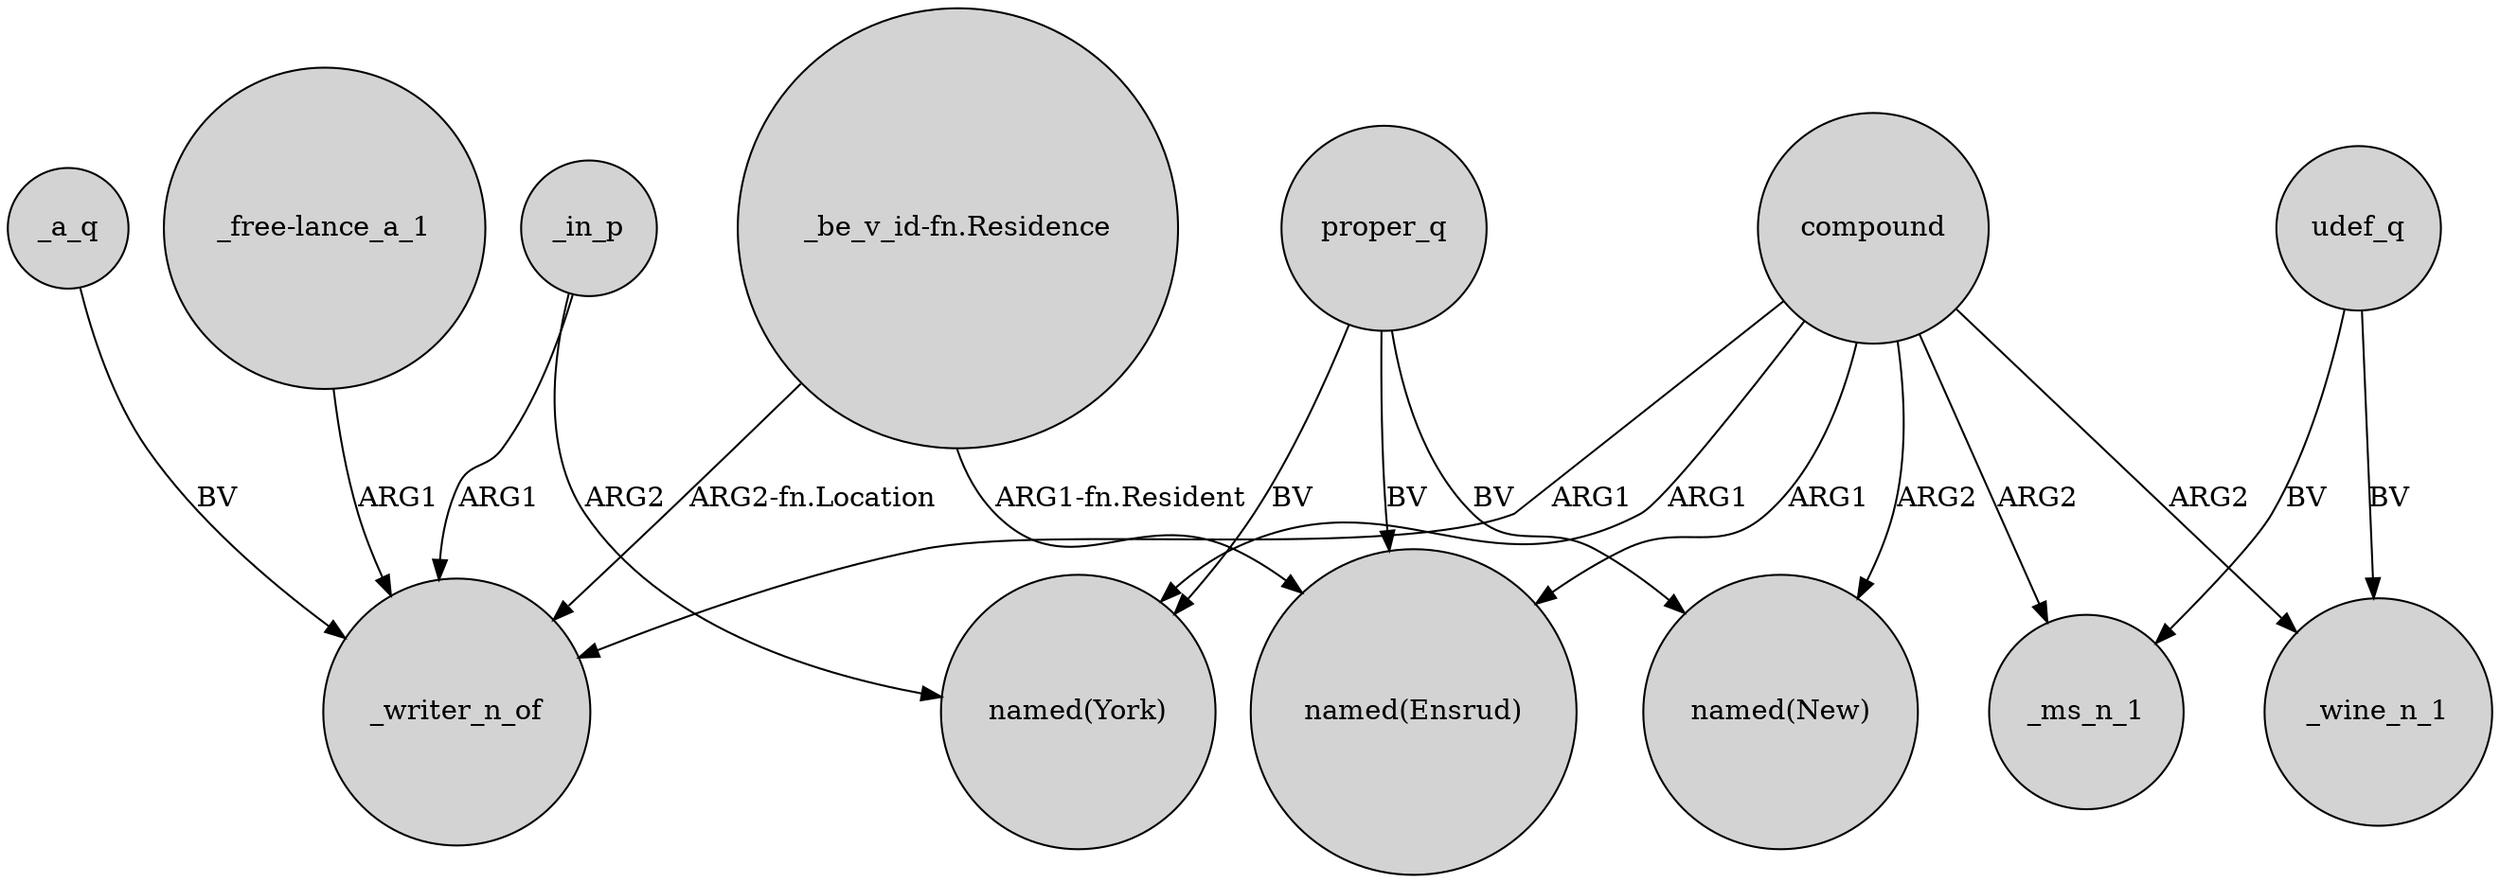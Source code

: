 digraph {
	node [shape=circle style=filled]
	"_be_v_id-fn.Residence" -> _writer_n_of [label="ARG2-fn.Location"]
	compound -> _ms_n_1 [label=ARG2]
	udef_q -> _wine_n_1 [label=BV]
	proper_q -> "named(Ensrud)" [label=BV]
	udef_q -> _ms_n_1 [label=BV]
	compound -> _wine_n_1 [label=ARG2]
	"_be_v_id-fn.Residence" -> "named(Ensrud)" [label="ARG1-fn.Resident"]
	_a_q -> _writer_n_of [label=BV]
	proper_q -> "named(New)" [label=BV]
	compound -> _writer_n_of [label=ARG1]
	_in_p -> _writer_n_of [label=ARG1]
	compound -> "named(York)" [label=ARG1]
	proper_q -> "named(York)" [label=BV]
	_in_p -> "named(York)" [label=ARG2]
	"_free-lance_a_1" -> _writer_n_of [label=ARG1]
	compound -> "named(Ensrud)" [label=ARG1]
	compound -> "named(New)" [label=ARG2]
}
